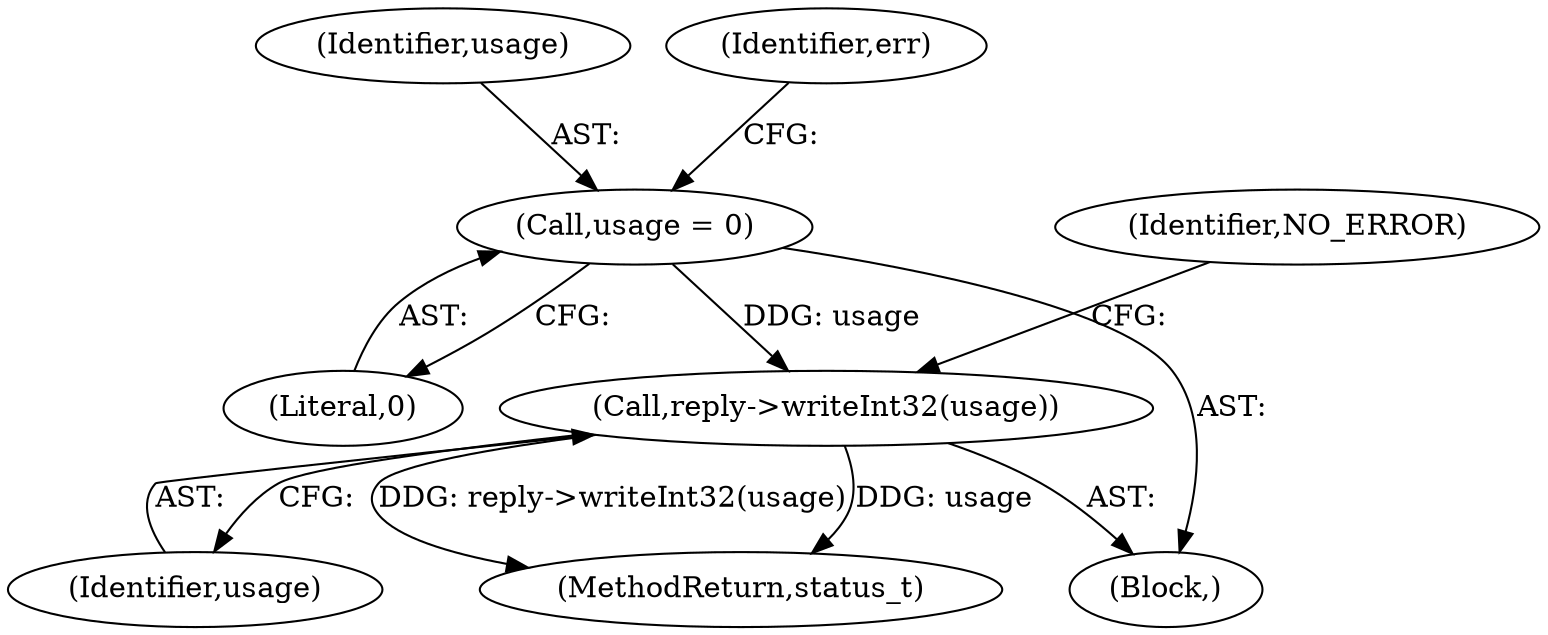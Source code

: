digraph "0_Android_1171e7c047bf79e7c93342bb6a812c9edd86aa84@API" {
"1000499" [label="(Call,reply->writeInt32(usage))"];
"1000486" [label="(Call,usage = 0)"];
"1000499" [label="(Call,reply->writeInt32(usage))"];
"1000502" [label="(Identifier,NO_ERROR)"];
"1000470" [label="(Block,)"];
"1000487" [label="(Identifier,usage)"];
"1000488" [label="(Literal,0)"];
"1000491" [label="(Identifier,err)"];
"1000486" [label="(Call,usage = 0)"];
"1000500" [label="(Identifier,usage)"];
"1001075" [label="(MethodReturn,status_t)"];
"1000499" -> "1000470"  [label="AST: "];
"1000499" -> "1000500"  [label="CFG: "];
"1000500" -> "1000499"  [label="AST: "];
"1000502" -> "1000499"  [label="CFG: "];
"1000499" -> "1001075"  [label="DDG: reply->writeInt32(usage)"];
"1000499" -> "1001075"  [label="DDG: usage"];
"1000486" -> "1000499"  [label="DDG: usage"];
"1000486" -> "1000470"  [label="AST: "];
"1000486" -> "1000488"  [label="CFG: "];
"1000487" -> "1000486"  [label="AST: "];
"1000488" -> "1000486"  [label="AST: "];
"1000491" -> "1000486"  [label="CFG: "];
}
